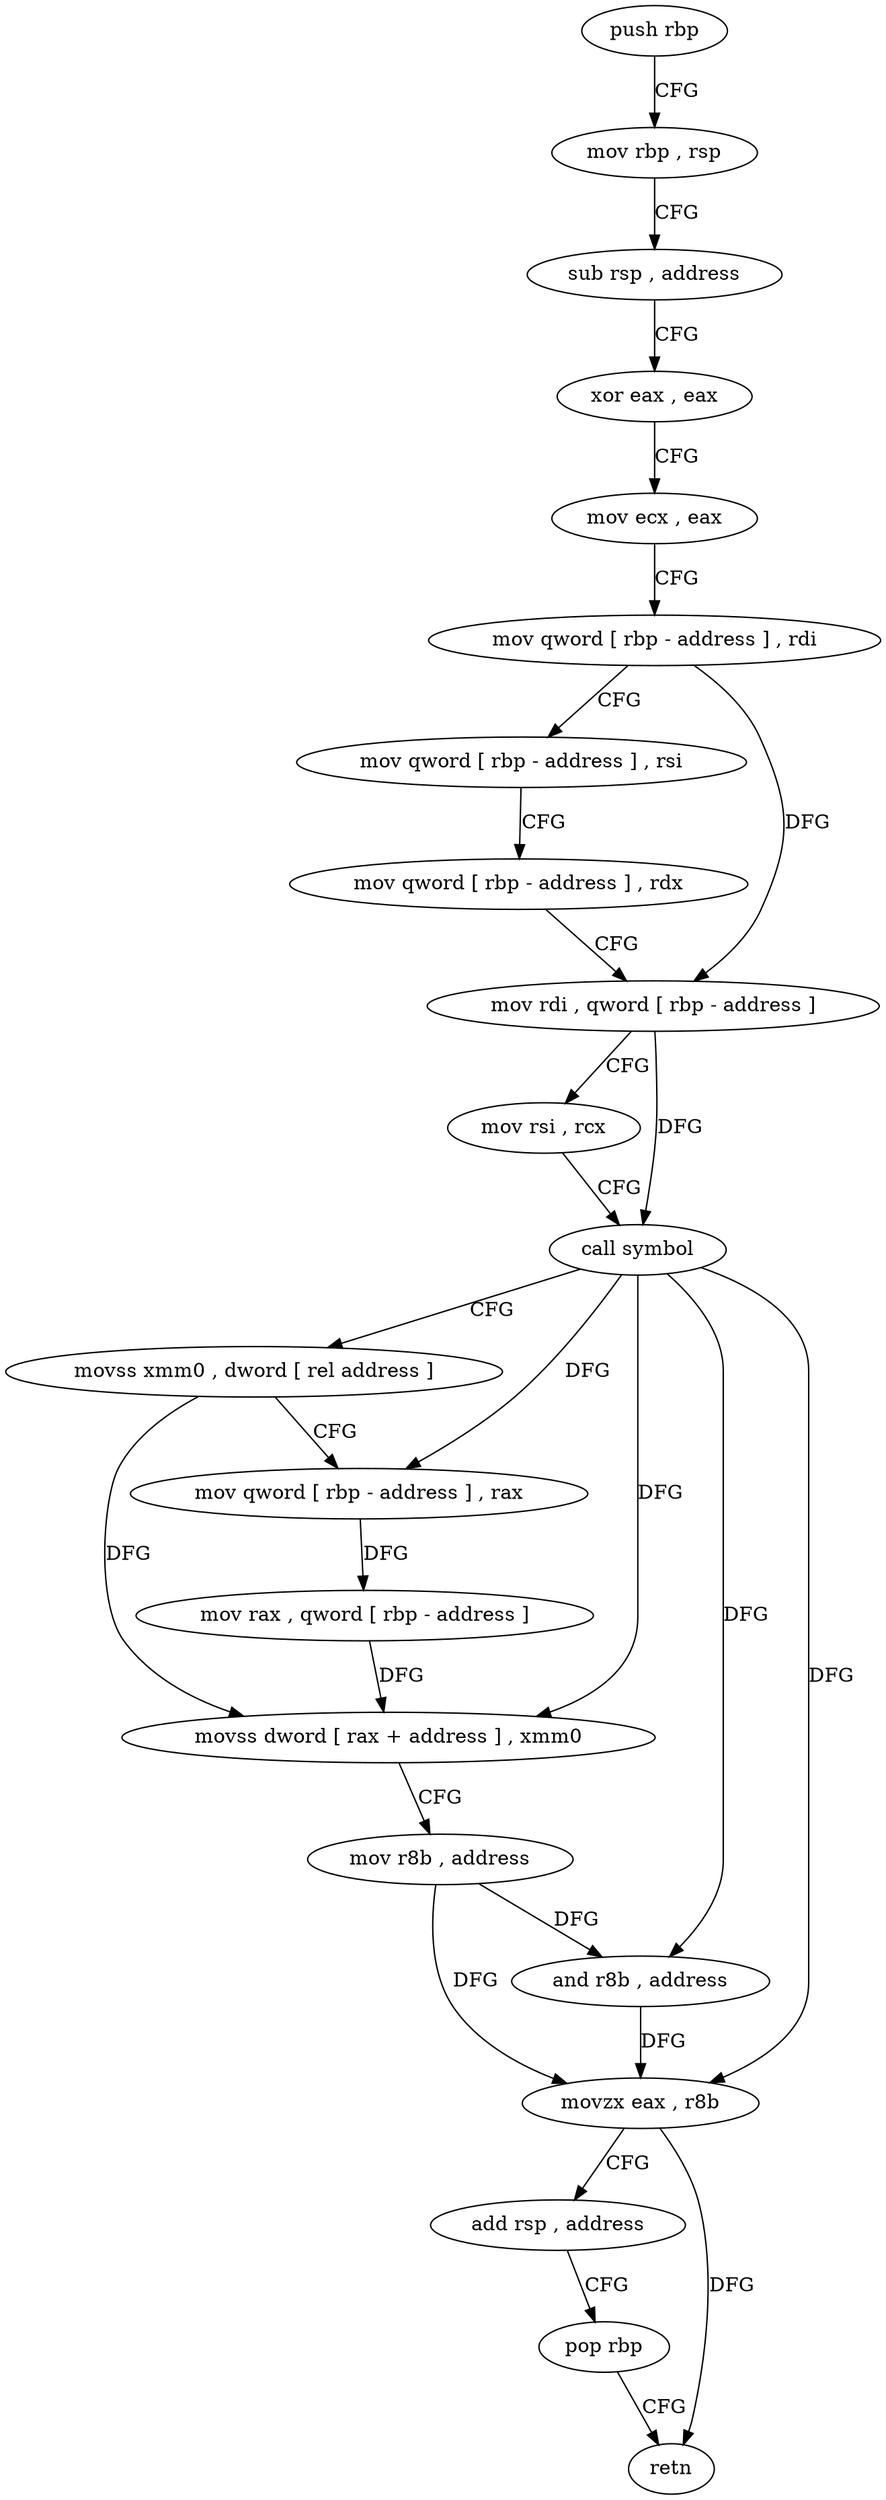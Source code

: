 digraph "func" {
"4274976" [label = "push rbp" ]
"4274977" [label = "mov rbp , rsp" ]
"4274980" [label = "sub rsp , address" ]
"4274984" [label = "xor eax , eax" ]
"4274986" [label = "mov ecx , eax" ]
"4274988" [label = "mov qword [ rbp - address ] , rdi" ]
"4274992" [label = "mov qword [ rbp - address ] , rsi" ]
"4274996" [label = "mov qword [ rbp - address ] , rdx" ]
"4275000" [label = "mov rdi , qword [ rbp - address ]" ]
"4275004" [label = "mov rsi , rcx" ]
"4275007" [label = "call symbol" ]
"4275012" [label = "movss xmm0 , dword [ rel address ]" ]
"4275020" [label = "mov qword [ rbp - address ] , rax" ]
"4275024" [label = "mov rax , qword [ rbp - address ]" ]
"4275028" [label = "movss dword [ rax + address ] , xmm0" ]
"4275033" [label = "mov r8b , address" ]
"4275036" [label = "and r8b , address" ]
"4275040" [label = "movzx eax , r8b" ]
"4275044" [label = "add rsp , address" ]
"4275048" [label = "pop rbp" ]
"4275049" [label = "retn" ]
"4274976" -> "4274977" [ label = "CFG" ]
"4274977" -> "4274980" [ label = "CFG" ]
"4274980" -> "4274984" [ label = "CFG" ]
"4274984" -> "4274986" [ label = "CFG" ]
"4274986" -> "4274988" [ label = "CFG" ]
"4274988" -> "4274992" [ label = "CFG" ]
"4274988" -> "4275000" [ label = "DFG" ]
"4274992" -> "4274996" [ label = "CFG" ]
"4274996" -> "4275000" [ label = "CFG" ]
"4275000" -> "4275004" [ label = "CFG" ]
"4275000" -> "4275007" [ label = "DFG" ]
"4275004" -> "4275007" [ label = "CFG" ]
"4275007" -> "4275012" [ label = "CFG" ]
"4275007" -> "4275020" [ label = "DFG" ]
"4275007" -> "4275036" [ label = "DFG" ]
"4275007" -> "4275040" [ label = "DFG" ]
"4275007" -> "4275028" [ label = "DFG" ]
"4275012" -> "4275020" [ label = "CFG" ]
"4275012" -> "4275028" [ label = "DFG" ]
"4275020" -> "4275024" [ label = "DFG" ]
"4275024" -> "4275028" [ label = "DFG" ]
"4275028" -> "4275033" [ label = "CFG" ]
"4275033" -> "4275036" [ label = "DFG" ]
"4275033" -> "4275040" [ label = "DFG" ]
"4275036" -> "4275040" [ label = "DFG" ]
"4275040" -> "4275044" [ label = "CFG" ]
"4275040" -> "4275049" [ label = "DFG" ]
"4275044" -> "4275048" [ label = "CFG" ]
"4275048" -> "4275049" [ label = "CFG" ]
}
